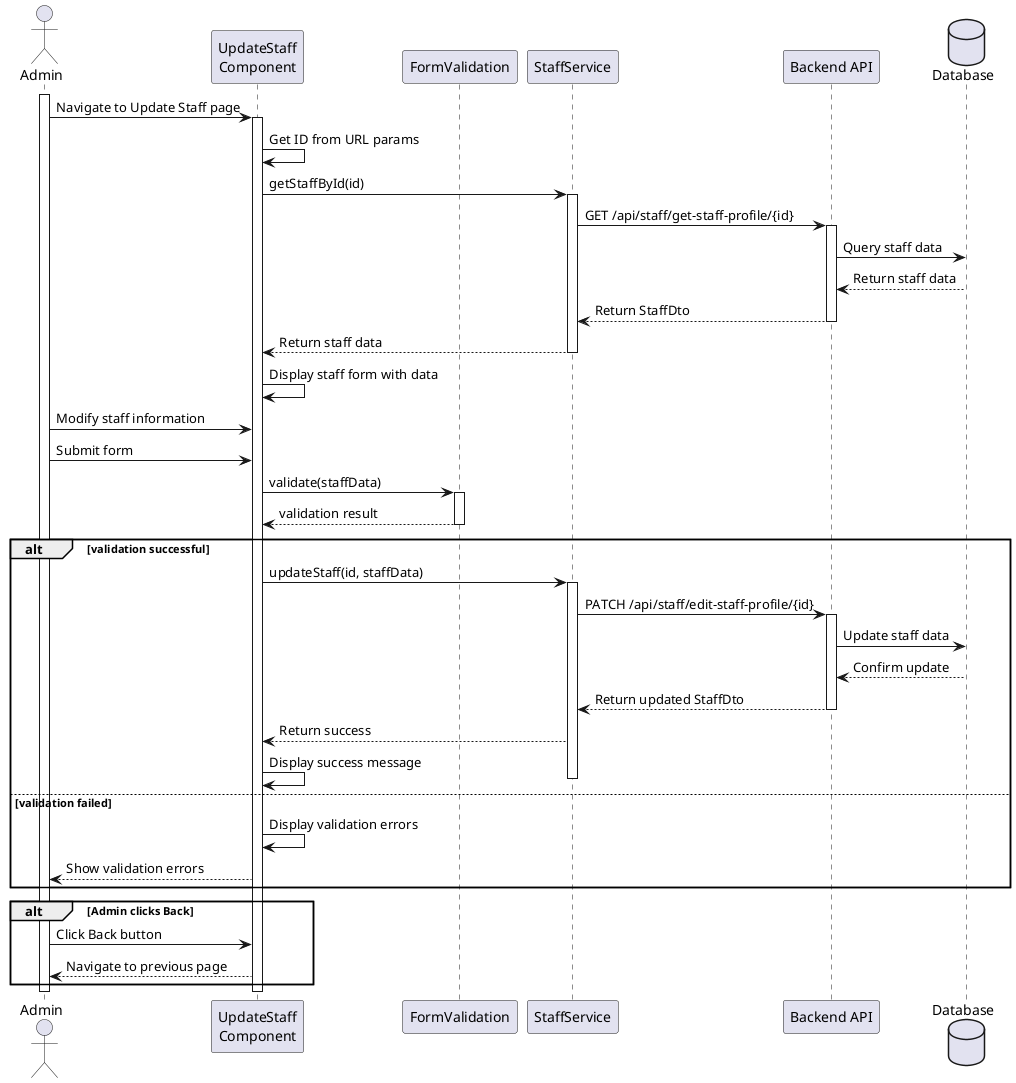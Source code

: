@startuml Update Staff UI Sequence Diagram

actor Admin
participant "UpdateStaff\nComponent" as UI
participant "FormValidation" as FV
participant "StaffService" as SS
participant "Backend API" as API
database "Database" as DB

activate Admin
Admin -> UI: Navigate to Update Staff page
activate UI

UI -> UI: Get ID from URL params
UI -> SS: getStaffById(id)
activate SS
SS -> API: GET /api/staff/get-staff-profile/{id}
activate API
API -> DB: Query staff data
DB --> API: Return staff data
API --> SS: Return StaffDto
deactivate API
SS --> UI: Return staff data
deactivate SS

UI -> UI: Display staff form with data

Admin -> UI: Modify staff information
Admin -> UI: Submit form

UI -> FV: validate(staffData)
activate FV
FV --> UI: validation result
deactivate FV

alt validation successful
    UI -> SS: updateStaff(id, staffData)
    activate SS
    SS -> API: PATCH /api/staff/edit-staff-profile/{id}
    activate API
    API -> DB: Update staff data
    DB --> API: Confirm update
    API --> SS: Return updated StaffDto
    deactivate API
    SS --> UI: Return success
    UI -> UI: Display success message
    deactivate SS
else validation failed
    UI -> UI: Display validation errors
    UI --> Admin: Show validation errors
end

alt Admin clicks Back
    Admin -> UI: Click Back button
    UI --> Admin: Navigate to previous page
end

deactivate UI
deactivate Admin

@enduml